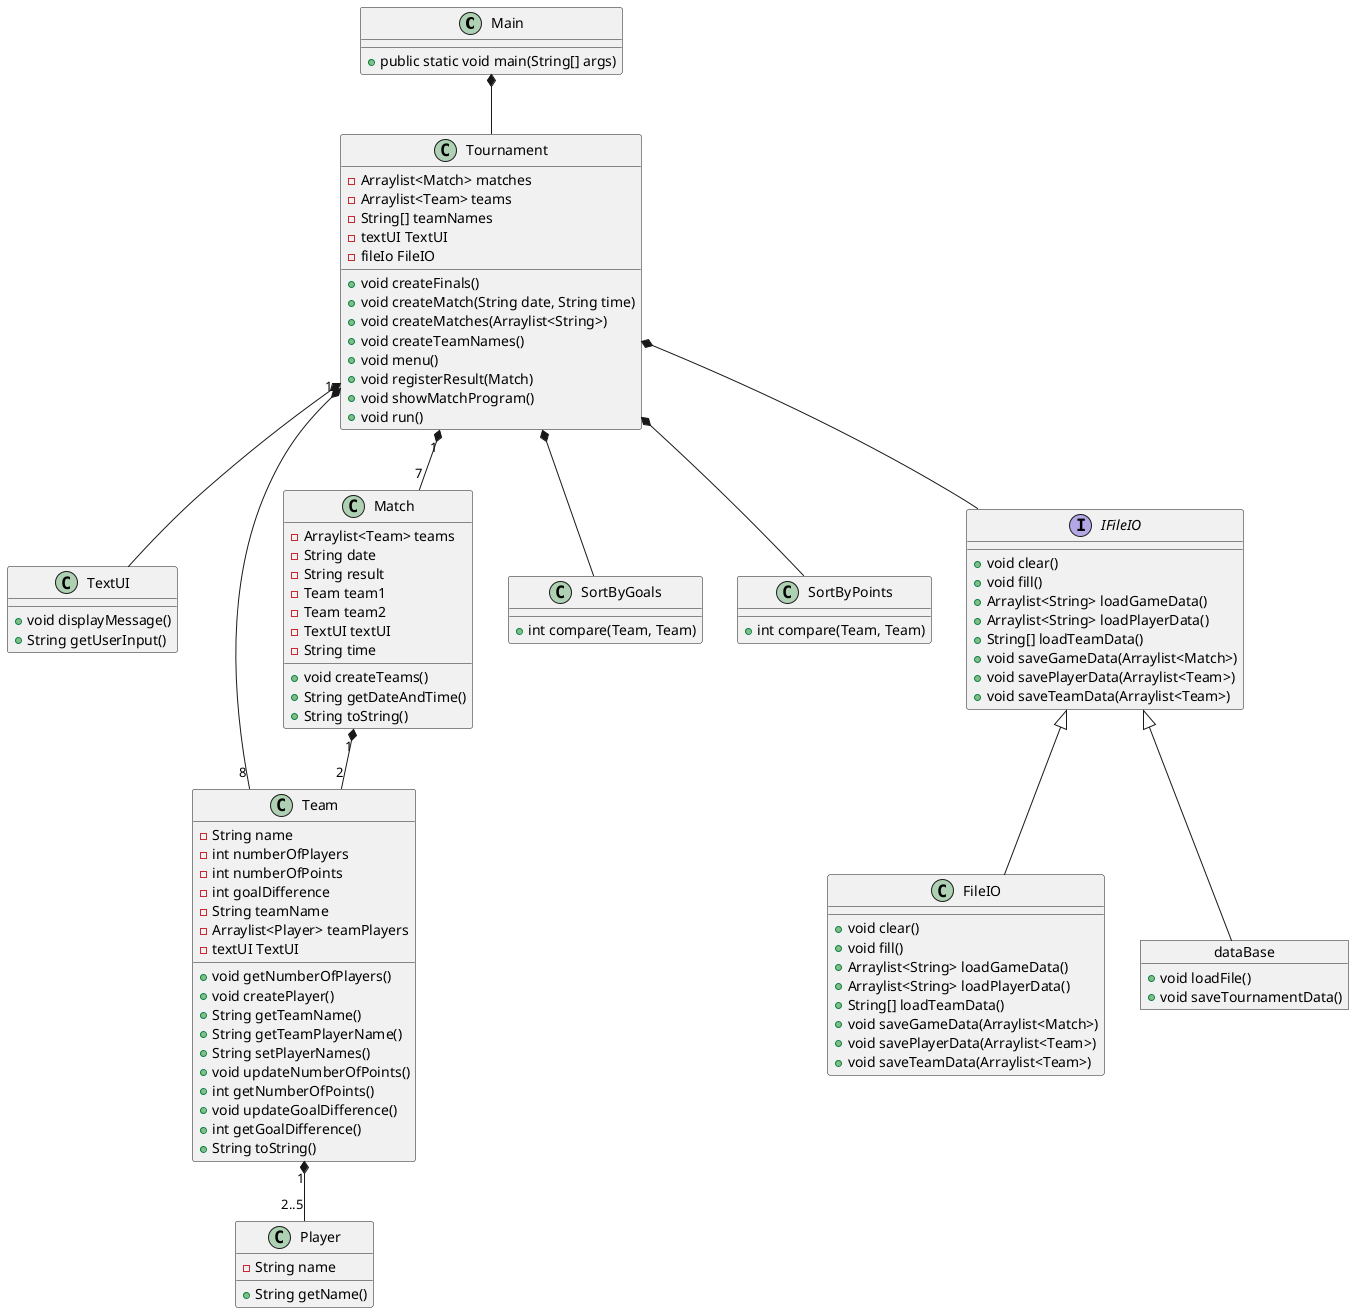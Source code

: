 @startuml
class Main
class TextUI
class FileIO
class Team
class Match
class Tournament
class Player
class SortByGoals
class SortByPoints
interface IFileIO
object dataBase

Main : + public static void main(String[] args)


IFileIO : + void clear()
IFileIO : + void fill()
IFileIO : + Arraylist<String> loadGameData()
IFileIO : + Arraylist<String> loadPlayerData()
IFileIO : + String[] loadTeamData()
IFileIO : + void saveGameData(Arraylist<Match>)
IFileIO : + void savePlayerData(Arraylist<Team>)
IFileIO : + void saveTeamData(Arraylist<Team>)

FileIO : + void clear()
FileIO : + void fill()
FileIO : + Arraylist<String> loadGameData()
FileIO : + Arraylist<String> loadPlayerData()
FileIO : + String[] loadTeamData()
FileIO : + void saveGameData(Arraylist<Match>)
FileIO : + void savePlayerData(Arraylist<Team>)
FileIO : + void saveTeamData(Arraylist<Team>)


dataBase : + void loadFile()
dataBase : + void saveTournamentData()

TextUI : + void displayMessage()
TextUI : + String getUserInput()


Team : -String name
Team : -int numberOfPlayers
Team : -int numberOfPoints
Team : -int goalDifference
Team : -String teamName
Team : -Arraylist<Player> teamPlayers
Team : -textUI TextUI
Team : +void getNumberOfPlayers()
Team : +void createPlayer()
Team : +String getTeamName()
Team : +String getTeamPlayerName()
Team : +String setPlayerNames()
Team : +void updateNumberOfPoints()
Team : +int getNumberOfPoints()
Team : +void updateGoalDifference()
Team : +int getGoalDifference()
Team : +String toString()


Match : -Arraylist<Team> teams
Match : -String date
Match : -String result
Match : -Team team1
Match : -Team team2
Match : -TextUI textUI
Match : -String time
Match : +void createTeams()
Match : +String getDateAndTime()
Match : +String toString()


Tournament : -Arraylist<Match> matches
Tournament : -Arraylist<Team> teams
Tournament : -String[] teamNames
Tournament : -textUI TextUI
Tournament : -fileIo FileIO
Tournament : +void createFinals()
Tournament : +void createMatch(String date, String time)
Tournament : +void createMatches(Arraylist<String>)
Tournament : +void createTeamNames()
Tournament : +void menu()
Tournament : +void registerResult(Match)
Tournament : +void showMatchProgram()
Tournament : +void run()


Player : -String name
Player : +String getName()

SortByGoals : +int compare(Team, Team)

SortByPoints : +int compare(Team, Team)

Main *-- Tournament

IFileIO <|-- FileIO
IFileIO <|-- dataBase

Tournament *-- IFileIO
Tournament *--TextUI
Tournament "1" *-- "7" Match
Tournament "1" *-- "8" Team

Match "1" *-- "2" Team

Team "1" *-- "2..5" Player

Tournament *-- SortByGoals

Tournament *-- SortByPoints
@enduml